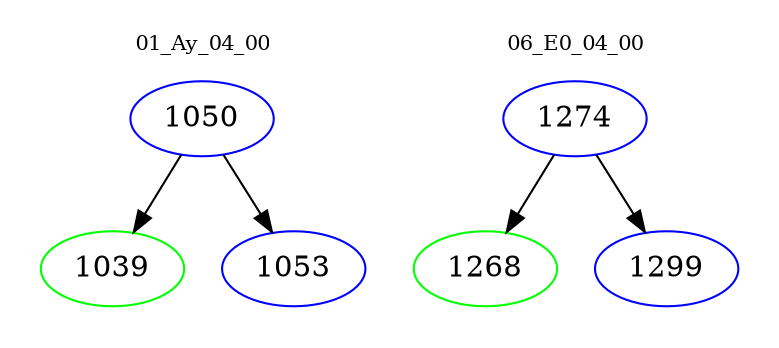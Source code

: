 digraph{
subgraph cluster_0 {
color = white
label = "01_Ay_04_00";
fontsize=10;
T0_1050 [label="1050", color="blue"]
T0_1050 -> T0_1039 [color="black"]
T0_1039 [label="1039", color="green"]
T0_1050 -> T0_1053 [color="black"]
T0_1053 [label="1053", color="blue"]
}
subgraph cluster_1 {
color = white
label = "06_E0_04_00";
fontsize=10;
T1_1274 [label="1274", color="blue"]
T1_1274 -> T1_1268 [color="black"]
T1_1268 [label="1268", color="green"]
T1_1274 -> T1_1299 [color="black"]
T1_1299 [label="1299", color="blue"]
}
}

